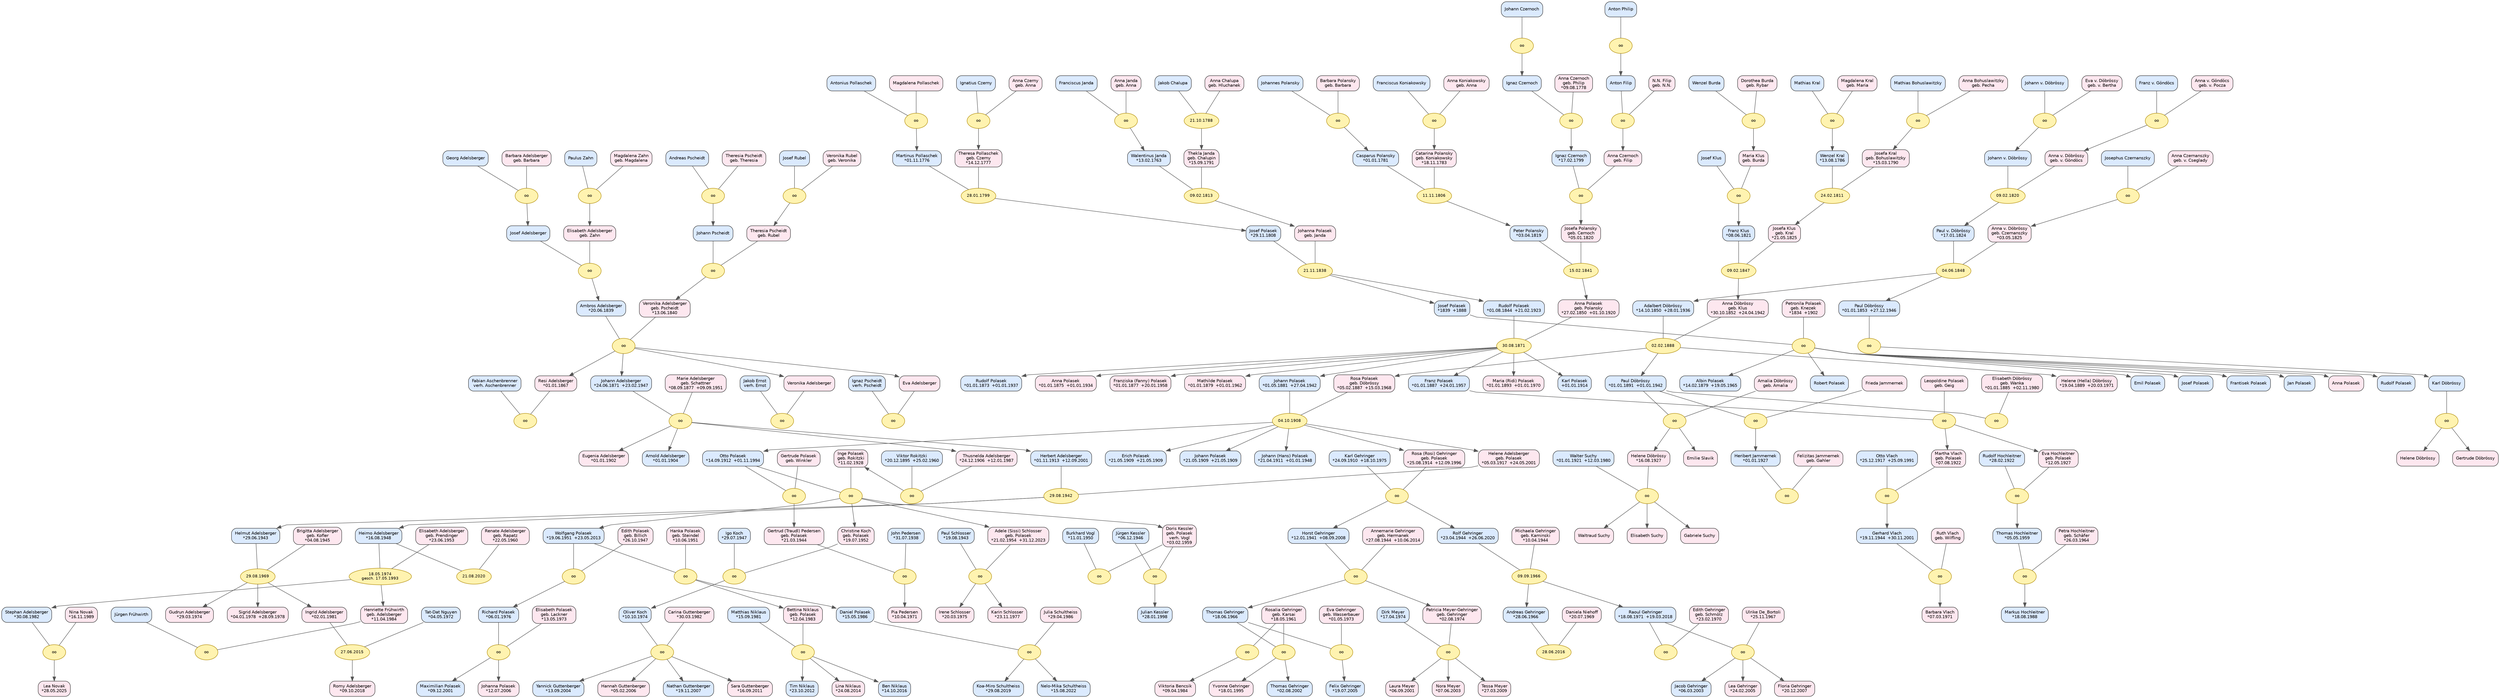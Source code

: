 // Stammbaum
digraph {
	concentrate=false nodesep=0.45 overlap=false rankdir=TB ranksep=0.70 splines=polyline
	graph [fontname="DejaVu Sans" fontsize=12 label="" labelloc=t ordering=out]
	node [color="#333333" fontname="DejaVu Sans" fontsize=10 shape=box style="rounded,filled"]
	edge [color="#555555" fontname="DejaVu Sans"]
	att03 [label="Johann Polasek
*01.05.1881  +27.04.1942" fillcolor="#dbeafe" id=P_att03]
	att04 [label="Rosa Polasek
geb. Döbrössy
*05.02.1887  +15.03.1968" fillcolor="#fde7ef" id=P_att04]
	att05 [label="Herbert Adelsberger
*01.11.1913  +12.09.2001" fillcolor="#dbeafe" id=P_att05]
	att06 [label="Helene Adelsberger
geb. Polasek
*05.03.1917  +24.05.2001" fillcolor="#fde7ef" id=P_att06]
	att07 [label="Heimo Adelsberger
*16.08.1948" fillcolor="#dbeafe" id=P_att07]
	att08 [label="Renate Adelsberger
geb. Rapatz
*22.05.1960" fillcolor="#fde7ef" id=P_att08]
	att09 [label="Adalbert Döbrössy
*14.10.1850  +28.01.1936" fillcolor="#dbeafe" id=P_att09]
	att10 [label="Anna Döbrössy
geb. Klus
*30.10.1852  +24.04.1942" fillcolor="#fde7ef" id=P_att10]
	att14 [label="Elisabeth Adelsberger
geb. Prendinger
*23.06.1953" fillcolor="#fde7ef" id=P_att14]
	att21 [label="Stephan Adelsberger
*30.08.1982" fillcolor="#dbeafe" id=P_att21]
	att22 [label="Paul Döbrössy
*01.01.1853  +27.12.1946" fillcolor="#dbeafe" id=P_att22]
	att23 [label="Helene (Hella) Döbrössy
*19.04.1889  +20.03.1971" fillcolor="#fde7ef" id=P_att23]
	att24 [label="Walter Suchy
*01.01.1921  +12.03.1980" fillcolor="#dbeafe" id=P_att24]
	att25 [label="Waltraud Suchy" fillcolor="#fde7ef" id=P_att25]
	att26 [label="Elisabeth Suchy" fillcolor="#fde7ef" id=P_att26]
	att27 [label="Gabriele Suchy" fillcolor="#fde7ef" id=P_att27]
	att28 [label="Paul Döbrössy
*01.01.1891  +01.01.1942" fillcolor="#dbeafe" id=P_att28]
	att29 [label="Elisabeth Döbrössy
geb. Wanka
*01.01.1885  +02.11.1980" fillcolor="#fde7ef" id=P_att29]
	att30 [label="Emilie Slavik" fillcolor="#fde7ef" id=P_att30]
	att31 [label="Helene Döbrössy
*16.08.1927" fillcolor="#fde7ef" id=P_att31]
	att32 [label="Gudrun Adelsberger
*29.03.1974" fillcolor="#fde7ef" id=P_att32]
	att33 [label="Sigrid Adelsberger
*04.01.1978  +28.09.1978" fillcolor="#fde7ef" id=P_att33]
	att34 [label="Ingrid Adelsberger
*02.01.1981" fillcolor="#fde7ef" id=P_att34]
	att35 [label="Henriette Frühwirth
geb. Adelsberger
*11.04.1984" fillcolor="#fde7ef" id=P_att35]
	att36 [label="Helmut Adelsberger
*29.06.1943" fillcolor="#dbeafe" id=P_att36]
	att38 [label="Rosa (Rosi) Gehringer
geb. Polasek
*25.08.1914  +12.09.1996" fillcolor="#fde7ef" id=P_att38]
	att41 [label="Lea Novak
*28.05.2025" fillcolor="#fde7ef" id=P_att41]
	attS02 [label="Nina Novak
*16.11.1989" fillcolor="#fde7ef" id=P_attS02]
	cza03 [label="Rudolf Polasek
*01.08.1844  +21.02.1923" fillcolor="#dbeafe" id=P_cza03]
	cza04 [label="Anna Polasek
geb. Polansky
*27.02.1850  +01.10.1920" fillcolor="#fde7ef" id=P_cza04]
	cza05 [label="Josef Polasek
*29.11.1808" fillcolor="#dbeafe" id=P_cza05]
	cza06 [label="Johanna Polasek
geb. Janda" fillcolor="#fde7ef" id=P_cza06]
	cza07 [label="Peter Polansky
*03.04.1819" fillcolor="#dbeafe" id=P_cza07]
	cza08 [label="Josefa Polansky
geb. Cernoch
*05.01.1820" fillcolor="#fde7ef" id=P_cza08]
	cza09 [label="Martinus Pollaschek
*01.11.1776" fillcolor="#dbeafe" id=P_cza09]
	cza10 [label="Theresa Pollaschek
geb. Czerny
*14.12.1777" fillcolor="#fde7ef" id=P_cza10]
	cza11 [label="Walentinus Janda
*13.02.1763" fillcolor="#dbeafe" id=P_cza11]
	cza12 [label="Thekla Janda
geb. Chalupin
*15.09.1791" fillcolor="#fde7ef" id=P_cza12]
	cza13 [label="Casparus Polansky
*01.01.1781" fillcolor="#dbeafe" id=P_cza13]
	cza14 [label="Catarina Polansky
geb. Koniakowsky
*18.11.1783" fillcolor="#fde7ef" id=P_cza14]
	cza15 [label="Ignaz Czernoch
*17.02.1799" fillcolor="#dbeafe" id=P_cza15]
	cza16 [label="Anna Czernoch
geb. Filip" fillcolor="#fde7ef" id=P_cza16]
	cza17 [label="Antonius Pollaschek" fillcolor="#dbeafe" id=P_cza17]
	cza18 [label="Magdalena Pollaschek" fillcolor="#fde7ef" id=P_cza18]
	cza19 [label="Ignatius Czerny" fillcolor="#dbeafe" id=P_cza19]
	cza20 [label="Anna Czerny
geb. Anna" fillcolor="#fde7ef" id=P_cza20]
	cza21 [label="Franciscus Janda" fillcolor="#dbeafe" id=P_cza21]
	cza22 [label="Anna Janda
geb. Anna" fillcolor="#fde7ef" id=P_cza22]
	cza23 [label="Jakob Chalupa" fillcolor="#dbeafe" id=P_cza23]
	cza24 [label="Anna Chalupa
geb. Hluchanek" fillcolor="#fde7ef" id=P_cza24]
	cza25 [label="Johannes Polansky" fillcolor="#dbeafe" id=P_cza25]
	cza26 [label="Barbara Polansky
geb. Barbara" fillcolor="#fde7ef" id=P_cza26]
	cza27 [label="Franciscus Koniakowsky" fillcolor="#dbeafe" id=P_cza27]
	cza28 [label="Anna Koniakowsky
geb. Anna" fillcolor="#fde7ef" id=P_cza28]
	cza29 [label="Ignaz Czernoch" fillcolor="#dbeafe" id=P_cza29]
	cza30 [label="Anna Czernoch
geb. Philip
*09.08.1778" fillcolor="#fde7ef" id=P_cza30]
	cza31 [label="Anton Filip" fillcolor="#dbeafe" id=P_cza31]
	cza32 [label="N.N. Filip
geb. N.N." fillcolor="#fde7ef" id=P_cza32]
	cza33 [label="Johann Czernoch" fillcolor="#dbeafe" id=P_cza33]
	cza34 [label="Anton Philip" fillcolor="#dbeafe" id=P_cza34]
	cza36 [label="Petronila Polasek
geb. Knezek
*1834  +1902" fillcolor="#fde7ef" id=P_cza36]
	cza35 [label="Josef Polasek
*1839  +1888" fillcolor="#dbeafe" id=P_cza35]
	cza37 [label="Robert Polasek" fillcolor="#dbeafe" id=P_cza37]
	cza38 [label="Emil Polasek" fillcolor="#dbeafe" id=P_cza38]
	cza39 [label="Albin Polasek
*14.02.1879  +19.05.1965" fillcolor="#dbeafe" id=P_cza39]
	cza40 [label="Josef Polasek" fillcolor="#dbeafe" id=P_cza40]
	cza41 [label="Frantisek Polasek" fillcolor="#dbeafe" id=P_cza41]
	cza42 [label="Jan Polasek" fillcolor="#dbeafe" id=P_cza42]
	cza43 [label="Anna Polasek" fillcolor="#fde7ef" id=P_cza43]
	cza44 [label="Rudolf Polasek" fillcolor="#dbeafe" id=P_cza44]
	g2p07 [label="Elisabeth Polasek
geb. Lackner
*13.05.1973" fillcolor="#fde7ef" id=P_g2p07]
	g2p08 [label="Maximilian Polasek
*09.12.2001" fillcolor="#dbeafe" id=P_g2p08]
	g2p09 [label="Johanna Polasek
*12.07.2006" fillcolor="#fde7ef" id=P_g2p09]
	g2p10 [label="Matthias Niklaus
*15.09.1981" fillcolor="#dbeafe" id=P_g2p10]
	g2p11 [label="Tim Niklaus
*23.10.2012" fillcolor="#dbeafe" id=P_g2p11]
	g2p12 [label="Lina Niklaus
*24.08.2014" fillcolor="#fde7ef" id=P_g2p12]
	g2p13 [label="Ben Niklaus
*14.10.2016" fillcolor="#dbeafe" id=P_g2p13]
	g2p14 [label="Julia Schultheiss
*29.04.1986" fillcolor="#fde7ef" id=P_g2p14]
	g2p15 [label="Koa-Miro Schultheiss
*29.08.2019" fillcolor="#dbeafe" id=P_g2p15]
	g2p16 [label="Nelo-Mika Schultheiss
*15.08.2022" fillcolor="#dbeafe" id=P_g2p16]
	g3p04 [label="Carina Guttenberger
*30.03.1982" fillcolor="#fde7ef" id=P_g3p04]
	g3p05 [label="Yannick Guttenberger
*13.09.2004" fillcolor="#dbeafe" id=P_g3p05]
	g3p06 [label="Hannah Guttenberger
*05.02.2006" fillcolor="#fde7ef" id=P_g3p06]
	g3p07 [label="Nathan Guttenberger
*19.11.2007" fillcolor="#dbeafe" id=P_g3p07]
	g3p08 [label="Sara Guttenberger
*16.09.2011" fillcolor="#fde7ef" id=P_g3p08]
	g4p01 [label="Rosalia Gehringer
geb. Karsai
*18.05.1961" fillcolor="#fde7ef" id=P_g4p01]
	g4p02 [label="Yvonne Gehringer
*18.01.1995" fillcolor="#fde7ef" id=P_g4p02]
	g4p03 [label="Thomas Gehringer
*02.08.2002" fillcolor="#dbeafe" id=P_g4p03]
	g4p04 [label="Eva Gehringer
geb. Wasserbauer
*01.05.1973" fillcolor="#fde7ef" id=P_g4p04]
	g4p05 [label="Felix Gehringer
*19.07.2005" fillcolor="#dbeafe" id=P_g4p05]
	g4p06 [label="Dirk Meyer
*17.04.1974" fillcolor="#dbeafe" id=P_g4p06]
	g4p07 [label="Laura Meyer
*06.09.2001" fillcolor="#fde7ef" id=P_g4p07]
	g4p08 [label="Nora Meyer
*07.06.2003" fillcolor="#fde7ef" id=P_g4p08]
	g4p09 [label="Tessa Meyer
*27.03.2009" fillcolor="#fde7ef" id=P_g4p09]
	g4p10 [label="Viktoria Bencsik
*09.04.1984" fillcolor="#fde7ef" id=P_g4p10]
	g5p04 [label="Daniela Niehoff
*20.07.1969" fillcolor="#fde7ef" id=P_g5p04]
	g5p07 [label="Ulrike De_Bortoli
*25.11.1967" fillcolor="#fde7ef" id=P_g5p07]
	g5p08 [label="Jacob Gehringer
*06.03.2003" fillcolor="#dbeafe" id=P_g5p08]
	g5p09 [label="Lea Gehringer
*24.02.2005" fillcolor="#fde7ef" id=P_g5p09]
	g5p10 [label="Floria Gehringer
*20.12.2007" fillcolor="#fde7ef" id=P_g5p10]
	g6p02 [label="Brigitta Adelsberger
geb. Kofler
*04.08.1945" fillcolor="#fde7ef" id=P_g6p02]
	g6p09 [label="Tat-Dat Nguyen
*04.05.1972" fillcolor="#dbeafe" id=P_g6p09]
	g6p10 [label="Romy Adelsberger
*09.10.2018" fillcolor="#fde7ef" id=P_g6p10]
	g6p13 [label="Jürgen Frühwirth" fillcolor="#dbeafe" id=P_g6p13]
	g6p21 [label="Josef Klus" fillcolor="#dbeafe" id=P_g6p21]
	g6p22 [label="Maria Klus
geb. Burda" fillcolor="#fde7ef" id=P_g6p22]
	geh01 [label="Horst Gehringer
*12.01.1941  +08.09.2008" fillcolor="#dbeafe" id=P_geh01]
	geh02 [label="Annemarie Gehringer
geb. Hermanek
*27.08.1944  +10.06.2014" fillcolor="#fde7ef" id=P_geh02]
	geh03 [label="Rolf Gehringer
*23.04.1944  +26.06.2020" fillcolor="#dbeafe" id=P_geh03]
	geh04 [label="Michaela Gehringer
geb. Kaminski
*10.04.1944" fillcolor="#fde7ef" id=P_geh04]
	geh05 [label="Thomas Gehringer
*18.06.1966" fillcolor="#dbeafe" id=P_geh05]
	geh06 [label="Patricia Meyer-Gehringer
geb. Gehringer
*02.08.1974" fillcolor="#fde7ef" id=P_geh06]
	geh07 [label="Andreas Gehringer
*28.06.1966" fillcolor="#dbeafe" id=P_geh07]
	geh08 [label="Raoul Gehringer
*18.08.1971  +19.03.2018" fillcolor="#dbeafe" id=P_geh08]
	geh09 [label="Karl Gehringer
*24.09.1910  +18.10.1975" fillcolor="#dbeafe" id=P_geh09]
	gehS01 [label="Edith Gehringer
geb. Schmölz
*23.02.1970" fillcolor="#fde7ef" id=P_gehS01]
	hoc01 [label="Rudolf Hochleitner
*28.02.1922" fillcolor="#dbeafe" id=P_hoc01]
	hoc02 [label="Thomas Hochleitner
*05.05.1959" fillcolor="#dbeafe" id=P_hoc02]
	hoc03 [label="Markus Hochleitner
*18.08.1988" fillcolor="#dbeafe" id=P_hoc03]
	hocS01 [label="Petra Hochleitner
geb. Schäfer
*26.03.1964" fillcolor="#fde7ef" id=P_hocS01]
	hun05 [label="Paul v. Döbrössy
*17.01.1824" fillcolor="#dbeafe" id=P_hun05]
	hun06 [label="Anna v. Döbrössy
geb. Czernanszky
*03.05.1825" fillcolor="#fde7ef" id=P_hun06]
	hun07 [label="Franz Klus
*08.06.1821" fillcolor="#dbeafe" id=P_hun07]
	hun08 [label="Josefa Klus
geb. Kral
*21.05.1825" fillcolor="#fde7ef" id=P_hun08]
	hun09 [label="Johann v. Döbrössy" fillcolor="#dbeafe" id=P_hun09]
	hun10 [label="Anna v. Döbrössy
geb. v. Göndöcs" fillcolor="#fde7ef" id=P_hun10]
	hun11 [label="Josephus Czernanszky" fillcolor="#dbeafe" id=P_hun11]
	hun12 [label="Anna Czernanszky
geb. v. Cseglady" fillcolor="#fde7ef" id=P_hun12]
	hun15 [label="Wenzel Kral
*13.08.1786" fillcolor="#dbeafe" id=P_hun15]
	hun16 [label="Josefa Kral
geb. Bohuslawitzky
*15.03.1790" fillcolor="#fde7ef" id=P_hun16]
	hun17 [label="Johann v. Döbrössy" fillcolor="#dbeafe" id=P_hun17]
	hun18 [label="Eva v. Döbrössy
geb. v. Bertha" fillcolor="#fde7ef" id=P_hun18]
	hun19 [label="Franz v. Göndöcs" fillcolor="#dbeafe" id=P_hun19]
	hun20 [label="Anna v. Göndöcs
geb. v. Pocza" fillcolor="#fde7ef" id=P_hun20]
	hun27 [label="Wenzel Burda" fillcolor="#dbeafe" id=P_hun27]
	hun28 [label="Dorothea Burda
geb. Rybar" fillcolor="#fde7ef" id=P_hun28]
	hun29 [label="Mathias Kral" fillcolor="#dbeafe" id=P_hun29]
	hun30 [label="Magdalena Kral
geb. Maria" fillcolor="#fde7ef" id=P_hun30]
	hun31 [label="Mathias Bohuslawitzky" fillcolor="#dbeafe" id=P_hun31]
	hun32 [label="Anna Bohuslawitzky
geb. Pecha" fillcolor="#fde7ef" id=P_hun32]
	ped01 [label="John Pedersen
*31.07.1938" fillcolor="#dbeafe" id=P_ped01]
	ped02 [label="Pia Pedersen
*10.04.1971" fillcolor="#fde7ef" id=P_ped02]
	pol01 [label="Franz Polasek
*01.01.1887  +24.01.1957" fillcolor="#dbeafe" id=P_pol01]
	pol02 [label="Karl Polasek
+01.01.1914" fillcolor="#dbeafe" id=P_pol02]
	pol03 [label="Rudolf Polasek
*01.01.1873  +01.01.1937" fillcolor="#dbeafe" id=P_pol03]
	pol04 [label="Anna Polasek
*01.01.1875  +01.01.1934" fillcolor="#fde7ef" id=P_pol04]
	pol05 [label="Franziska (Fanny) Polasek
*01.01.1877  +20.01.1958" fillcolor="#fde7ef" id=P_pol05]
	pol06 [label="Mathilde Polasek
*01.01.1879  +01.01.1962" fillcolor="#fde7ef" id=P_pol06]
	pol07 [label="Maria (Ridi) Polasek
*01.01.1893  +01.01.1970" fillcolor="#fde7ef" id=P_pol07]
	pol08 [label="Erich Polasek
*21.05.1909  +21.05.1909" fillcolor="#dbeafe" id=P_pol08]
	pol09 [label="Johann Polasek
*21.05.1909  +21.05.1909" fillcolor="#dbeafe" id=P_pol09]
	pol10 [label="Johann (Hans) Polasek
*21.04.1911  +01.01.1948" fillcolor="#dbeafe" id=P_pol10]
	pol11 [label="Otto Polasek
*14.09.1912  +01.11.1994" fillcolor="#dbeafe" id=P_pol11]
	pol12 [label="Martha Vlach
geb. Polasek
*07.08.1922" fillcolor="#fde7ef" id=P_pol12]
	pol13 [label="Eva Hochleitner
geb. Polasek
*12.05.1927" fillcolor="#fde7ef" id=P_pol13]
	pol14 [label="Gertrud (Traudl) Pedersen
geb. Polasek
*21.03.1944" fillcolor="#fde7ef" id=P_pol14]
	pol15 [label="Wolfgang Polasek
*19.06.1951  +23.05.2013" fillcolor="#dbeafe" id=P_pol15]
	pol16 [label="Christine Koch
geb. Polasek
*19.07.1952" fillcolor="#fde7ef" id=P_pol16]
	pol17 [label="Adele (Sissi) Schlosser
geb. Polasek
*21.02.1954  +31.12.2023" fillcolor="#fde7ef" id=P_pol17]
	pol18 [label="Doris Kessler
geb. Polasek
verh. Vogl
*03.02.1959" fillcolor="#fde7ef" id=P_pol18]
	pol19 [label="Richard Polasek
*06.01.1976" fillcolor="#dbeafe" id=P_pol19]
	pol20 [label="Bettina Niklaus
geb. Polasek
*12.04.1983" fillcolor="#fde7ef" id=P_pol20]
	pol21 [label="Daniel Polasek
*15.05.1986" fillcolor="#dbeafe" id=P_pol21]
	pol22 [label="Oliver Koch
*10.10.1974" fillcolor="#dbeafe" id=P_pol22]
	pol23 [label="Irene Schlosser
*20.03.1975" fillcolor="#fde7ef" id=P_pol23]
	pol24 [label="Karin Schlosser
*23.11.1977" fillcolor="#fde7ef" id=P_pol24]
	pol25 [label="Julian Kessler
*28.01.1998" fillcolor="#dbeafe" id=P_pol25]
	polS01 [label="Leopoldine Polasek
geb. Geig" fillcolor="#fde7ef" id=P_polS01]
	polS02 [label="Gertrude Polasek
geb. Winkler" fillcolor="#fde7ef" id=P_polS02]
	polS03 [label="Inge Polasek
geb. Rokitzki
*11.02.1928" fillcolor="#fde7ef" id=P_polS03]
	polS04 [label="Edith Polasek
geb. Billich
*26.10.1947" fillcolor="#fde7ef" id=P_polS04]
	polS05 [label="Hanka Polasek
geb. Steindel
*10.06.1951" fillcolor="#fde7ef" id=P_polS05]
	polS06 [label="Igo Koch
*29.07.1947" fillcolor="#dbeafe" id=P_polS06]
	polS07 [label="Paul Schlosser
*19.08.1943" fillcolor="#dbeafe" id=P_polS07]
	polS08 [label="Burkhard Vogl
*11.01.1950" fillcolor="#dbeafe" id=P_polS08]
	polS09 [label="Jürgen Kessler
*06.12.1946" fillcolor="#dbeafe" id=P_polS09]
	vlc01 [label="Otto Vlach
*25.12.1917  +25.09.1991" fillcolor="#dbeafe" id=P_vlc01]
	vlc02 [label="Gerhard Vlach
*19.11.1944  +30.11.2001" fillcolor="#dbeafe" id=P_vlc02]
	vlc03 [label="Ruth Vlach
geb. Wilfling" fillcolor="#fde7ef" id=P_vlc03]
	vlc04 [label="Barbara Vlach
*07.03.1971" fillcolor="#fde7ef" id=P_vlc04]
	attS03 [label="Amalia Döbrössy
geb. Amalia" fillcolor="#fde7ef" id=P_attS03]
	jam01 [label="Frieda Jammernek" fillcolor="#fde7ef" id=P_jam01]
	jam02 [label="Heribert Jammernek
*01.01.1927" fillcolor="#dbeafe" id=P_jam02]
	gah01 [label="Felizitas Jammernek
geb. Gahler" fillcolor="#fde7ef" id=P_gah01]
	att42 [label="Karl Döbrössy" fillcolor="#dbeafe" id=P_att42]
	att43 [label="Helene Döbrössy" fillcolor="#fde7ef" id=P_att43]
	att44 [label="Gertrude Döbrössy" fillcolor="#fde7ef" id=P_att44]
	ade01 [label="Josef Adelsberger" fillcolor="#dbeafe" id=P_ade01]
	ade02 [label="Elisabeth Adelsberger
geb. Zahn" fillcolor="#fde7ef" id=P_ade02]
	ade03 [label="Ambros Adelsberger
*20.06.1839" fillcolor="#dbeafe" id=P_ade03]
	ade04 [label="Veronika Adelsberger
geb. Pscheidt
*13.06.1840" fillcolor="#fde7ef" id=P_ade04]
	ade07 [label="Johann Adelsberger
*24.06.1871  +23.02.1947" fillcolor="#dbeafe" id=P_ade07]
	ade08 [label="Marie Adelsberger
geb. Schattner
*08.09.1877  +09.09.1951" fillcolor="#fde7ef" id=P_ade08]
	ade09 [label="Resi Adelsberger
*01.01.1867" fillcolor="#fde7ef" id=P_ade09]
	ade10 [label="Eugenia Adelsberger
*01.01.1902" fillcolor="#fde7ef" id=P_ade10]
	ade11 [label="Arnold Adelsberger
*01.01.1904" fillcolor="#dbeafe" id=P_ade11]
	ade12 [label="Veronika Adelsberger" fillcolor="#fde7ef" id=P_ade12]
	ade13 [label="Jakob Ernst
verh. Ernst" fillcolor="#dbeafe" id=P_ade13]
	ade14 [label="Eva Adelsberger" fillcolor="#fde7ef" id=P_ade14]
	ade15 [label="Ignaz Pscheidt
verh. Pscheidt" fillcolor="#dbeafe" id=P_ade15]
	ade16 [label="Fabian Aschenbrenner
verh. Aschenbrenner" fillcolor="#dbeafe" id=P_ade16]
	ade23 [label="Georg Adelsberger" fillcolor="#dbeafe" id=P_ade23]
	ade24 [label="Barbara Adelsberger
geb. Barbara" fillcolor="#fde7ef" id=P_ade24]
	ade25 [label="Paulus Zahn" fillcolor="#dbeafe" id=P_ade25]
	ade26 [label="Magdalena Zahn
geb. Magdalena" fillcolor="#fde7ef" id=P_ade26]
	ade27 [label="Johann Pscheidt" fillcolor="#dbeafe" id=P_ade27]
	ade28 [label="Theresia Pscheidt
geb. Rubel" fillcolor="#fde7ef" id=P_ade28]
	ade31 [label="Andreas Pscheidt" fillcolor="#dbeafe" id=P_ade31]
	ade32 [label="Theresia Pscheidt
geb. Theresia" fillcolor="#fde7ef" id=P_ade32]
	ade29 [label="Josef Rubel" fillcolor="#dbeafe" id=P_ade29]
	ade30 [label="Veronika Rubel
geb. Veronika" fillcolor="#fde7ef" id=P_ade30]
	att45 [label="Thusnelda Adelsberger
*24.12.1906  +12.01.1987" fillcolor="#fde7ef" id=P_att45]
	rok01 [label="Viktor Rokitzki
*20.12.1895  +25.02.1960" fillcolor="#dbeafe" id=P_rok01]
	M_hunF12 [label=oo color="#b08900" fillcolor="#fff3b0" fontsize=9 id=M_hunF12 shape=ellipse style=filled]
	subgraph rank_hunF12 {
		rank=same
		hun27
		hun28
	}
	hun27 -> hun28 [constraint=true minlen=0 style=invis weight=3600]
	hun27 -> M_hunF12 [dir=none minlen=1 weight=60]
	hun28 -> M_hunF12 [dir=none minlen=1 weight=60]
	subgraph kids_hunF12 {
		rank=same
		g6p22
	}
	M_hunF12 -> g6p22
	subgraph pair_g6p22 {
		rank=same
		g6p22
		g6p21
	}
	g6p21 -> g6p22 [constraint=true minlen=0 style=invis weight=2600]
	M_hunF13 [label=oo color="#b08900" fillcolor="#fff3b0" fontsize=9 id=M_hunF13 shape=ellipse style=filled]
	subgraph rank_hunF13 {
		rank=same
		hun29
		hun30
	}
	hun29 -> hun30 [constraint=true minlen=0 style=invis weight=3600]
	hun29 -> M_hunF13 [dir=none minlen=1 weight=60]
	hun30 -> M_hunF13 [dir=none minlen=1 weight=60]
	subgraph kids_hunF13 {
		rank=same
		hun15
	}
	M_hunF13 -> hun15
	subgraph pair_hun15 {
		rank=same
		hun15
		hun16
	}
	hun15 -> hun16 [constraint=true minlen=0 style=invis weight=2600]
	M_hunF14 [label=oo color="#b08900" fillcolor="#fff3b0" fontsize=9 id=M_hunF14 shape=ellipse style=filled]
	subgraph rank_hunF14 {
		rank=same
		hun31
		hun32
	}
	hun31 -> hun32 [constraint=true minlen=0 style=invis weight=3600]
	hun31 -> M_hunF14 [dir=none minlen=1 weight=60]
	hun32 -> M_hunF14 [dir=none minlen=1 weight=60]
	subgraph kids_hunF14 {
		rank=same
		hun16
	}
	M_hunF14 -> hun16
	subgraph pair_hun16 {
		rank=same
		hun16
		hun15
	}
	hun15 -> hun16 [constraint=true minlen=0 style=invis weight=2600]
	M_hunF4 [label=oo color="#b08900" fillcolor="#fff3b0" fontsize=9 id=M_hunF4 shape=ellipse style=filled]
	subgraph rank_hunF4 {
		rank=same
		hun17
		hun18
	}
	hun17 -> hun18 [constraint=true minlen=0 style=invis weight=3600]
	hun17 -> M_hunF4 [dir=none minlen=1 weight=60]
	hun18 -> M_hunF4 [dir=none minlen=1 weight=60]
	subgraph kids_hunF4 {
		rank=same
		hun09
	}
	M_hunF4 -> hun09
	subgraph pair_hun09 {
		rank=same
		hun09
		hun10
	}
	hun09 -> hun10 [constraint=true minlen=0 style=invis weight=2600]
	M_hunF5 [label=oo color="#b08900" fillcolor="#fff3b0" fontsize=9 id=M_hunF5 shape=ellipse style=filled]
	subgraph rank_hunF5 {
		rank=same
		hun19
		hun20
	}
	hun19 -> hun20 [constraint=true minlen=0 style=invis weight=3600]
	hun19 -> M_hunF5 [dir=none minlen=1 weight=60]
	hun20 -> M_hunF5 [dir=none minlen=1 weight=60]
	subgraph kids_hunF5 {
		rank=same
		hun10
	}
	M_hunF5 -> hun10
	subgraph pair_hun10 {
		rank=same
		hun10
		hun09
	}
	hun09 -> hun10 [constraint=true minlen=0 style=invis weight=2600]
	M_hunF6 [label=oo color="#b08900" fillcolor="#fff3b0" fontsize=9 id=M_hunF6 shape=ellipse style=filled]
	subgraph rank_hunF6 {
		rank=same
		hun11
		hun12
	}
	hun11 -> hun12 [constraint=true minlen=0 style=invis weight=3600]
	hun11 -> M_hunF6 [dir=none minlen=1 weight=60]
	hun12 -> M_hunF6 [dir=none minlen=1 weight=60]
	subgraph kids_hunF6 {
		rank=same
		hun06
	}
	M_hunF6 -> hun06
	subgraph pair_hun06 {
		rank=same
		hun06
		hun05
	}
	hun05 -> hun06 [constraint=true minlen=0 style=invis weight=2600]
	M_hunF10 [label="24.02.1811" color="#b08900" fillcolor="#fff3b0" fontsize=9 id=M_hunF10 shape=ellipse style=filled]
	subgraph rank_hunF10 {
		rank=same
		hun15
		hun16
	}
	hun15 -> hun16 [constraint=true minlen=0 style=invis weight=3600]
	hun15 -> M_hunF10 [dir=none minlen=1 weight=60]
	hun16 -> M_hunF10 [dir=none minlen=1 weight=60]
	subgraph kids_hunF10 {
		rank=same
		hun08
	}
	M_hunF10 -> hun08
	subgraph pair_hun08 {
		rank=same
		hun08
		hun07
	}
	hun07 -> hun08 [constraint=true minlen=0 style=invis weight=2600]
	M_hunF2 [label="09.02.1820" color="#b08900" fillcolor="#fff3b0" fontsize=9 id=M_hunF2 shape=ellipse style=filled]
	subgraph rank_hunF2 {
		rank=same
		hun09
		hun10
	}
	hun09 -> hun10 [constraint=true minlen=0 style=invis weight=3600]
	hun09 -> M_hunF2 [dir=none minlen=1 weight=60]
	hun10 -> M_hunF2 [dir=none minlen=1 weight=60]
	subgraph kids_hunF2 {
		rank=same
		hun05
	}
	M_hunF2 -> hun05
	subgraph pair_hun05 {
		rank=same
		hun05
		hun06
	}
	hun05 -> hun06 [constraint=true minlen=0 style=invis weight=2600]
	M_hunF1 [label="04.06.1848" color="#b08900" fillcolor="#fff3b0" fontsize=9 id=M_hunF1 shape=ellipse style=filled]
	subgraph rank_hunF1 {
		rank=same
		hun05
		hun06
	}
	hun05 -> hun06 [constraint=true minlen=0 style=invis weight=3600]
	hun05 -> M_hunF1 [dir=none minlen=1 weight=60]
	hun06 -> M_hunF1 [dir=none minlen=1 weight=60]
	subgraph kids_hunF1 {
		rank=same
		att09
		att22
	}
	M_hunF1 -> att09
	M_hunF1 -> att22
	att09 -> att22 [constraint=true minlen=0 style=invis weight=1400]
	subgraph pair_att09 {
		rank=same
		att09
		att10
	}
	att09 -> att10 [constraint=true minlen=0 style=invis weight=2600]
	att10 -> att22 [constraint=true minlen=0 style=invis weight=2000]
	M_hunF8 [label="09.02.1847" color="#b08900" fillcolor="#fff3b0" fontsize=9 id=M_hunF8 shape=ellipse style=filled]
	subgraph rank_hunF8 {
		rank=same
		hun07
		hun08
	}
	hun07 -> hun08 [constraint=true minlen=0 style=invis weight=3600]
	hun07 -> M_hunF8 [dir=none minlen=1 weight=60]
	hun08 -> M_hunF8 [dir=none minlen=1 weight=60]
	subgraph kids_hunF8 {
		rank=same
		att10
	}
	M_hunF8 -> att10
	subgraph pair_att10 {
		rank=same
		att10
		att09
	}
	att09 -> att10 [constraint=true minlen=0 style=invis weight=2600]
	M_attF4 [label="02.02.1888" color="#b08900" fillcolor="#fff3b0" fontsize=9 id=M_attF4 shape=ellipse style=filled]
	subgraph rank_attF4 {
		rank=same
		att09
		att10
	}
	att09 -> att10 [constraint=true minlen=0 style=invis weight=3600]
	att09 -> M_attF4 [dir=none minlen=1 weight=60]
	att10 -> M_attF4 [dir=none minlen=1 weight=60]
	subgraph kids_attF4 {
		rank=same
		att04
		att23
		att28
	}
	M_attF4 -> att04
	M_attF4 -> att23
	M_attF4 -> att28
	att04 -> att23 [constraint=true minlen=0 style=invis weight=1400]
	att23 -> att28 [constraint=true minlen=0 style=invis weight=1400]
	subgraph pair_att04 {
		rank=same
		att04
		att03
	}
	att03 -> att04 [constraint=true minlen=0 style=invis weight=2600]
	att04 -> att23 [constraint=true minlen=0 style=invis weight=2000]
	subgraph pair_att28 {
		rank=same
		att28
		att29
	}
	att28 -> att29 [constraint=true minlen=0 style=invis weight=2600]
	M_attF1 [label="04.10.1908" color="#b08900" fillcolor="#fff3b0" fontsize=9 id=M_attF1 shape=ellipse style=filled]
	subgraph rank_attF1 {
		rank=same
		att03
		att04
	}
	att03 -> att04 [constraint=true minlen=0 style=invis weight=3600]
	att03 -> M_attF1 [dir=none minlen=1 weight=60]
	att04 -> M_attF1 [dir=none minlen=1 weight=60]
	subgraph kids_attF1 {
		rank=same
		pol08
		pol09
		pol10
		pol11
		att38
		att06
	}
	M_attF1 -> pol08
	M_attF1 -> pol09
	M_attF1 -> pol10
	M_attF1 -> pol11
	M_attF1 -> att38
	M_attF1 -> att06
	pol08 -> pol09 [constraint=true minlen=0 style=invis weight=1400]
	pol09 -> pol10 [constraint=true minlen=0 style=invis weight=1400]
	pol10 -> pol11 [constraint=true minlen=0 style=invis weight=1400]
	pol11 -> att38 [constraint=true minlen=0 style=invis weight=1400]
	att38 -> att06 [constraint=true minlen=0 style=invis weight=1400]
	subgraph pair_pol11 {
		rank=same
		pol11
		polS02
	}
	pol11 -> polS02 [constraint=true minlen=0 style=invis weight=2600]
	polS02 -> att38 [constraint=true minlen=0 style=invis weight=2000]
	subgraph pair_att38 {
		rank=same
		att38
		geh09
	}
	geh09 -> att38 [constraint=true minlen=0 style=invis weight=2600]
	att38 -> att06 [constraint=true minlen=0 style=invis weight=2000]
	subgraph pair_att06 {
		rank=same
		att06
		att05
	}
	att05 -> att06 [constraint=true minlen=0 style=invis weight=2600]
	M_attF2 [label="29.08.1942" color="#b08900" fillcolor="#fff3b0" fontsize=9 id=M_attF2 shape=ellipse style=filled]
	subgraph rank_attF2 {
		rank=same
		att05
		att06
	}
	att05 -> att06 [constraint=true minlen=0 style=invis weight=3600]
	att05 -> M_attF2 [dir=none minlen=1 weight=60]
	att06 -> M_attF2 [dir=none minlen=1 weight=60]
	subgraph kids_attF2 {
		rank=same
		att36
		att07
	}
	M_attF2 -> att36
	M_attF2 -> att07
	att36 -> att07 [constraint=true minlen=0 style=invis weight=1400]
	subgraph pair_att36 {
		rank=same
		att36
		g6p02
	}
	att36 -> g6p02 [constraint=true minlen=0 style=invis weight=2600]
	g6p02 -> att07 [constraint=true minlen=0 style=invis weight=2000]
	subgraph pair_att07 {
		rank=same
		att07
		att14
	}
	att07 -> att14 [constraint=true minlen=0 style=invis weight=2600]
	M_attF5 [label="18.05.1974
gesch. 17.05.1993" color="#b08900" fillcolor="#fff3b0" fontsize=9 id=M_attF5 shape=ellipse style=filled]
	subgraph rank_attF5 {
		rank=same
		att07
		att14
	}
	att07 -> att14 [constraint=true minlen=0 style=invis weight=3600]
	att07 -> M_attF5 [dir=none minlen=1 weight=60]
	att14 -> M_attF5 [dir=none minlen=1 weight=60]
	subgraph kids_attF5 {
		rank=same
		att21
		att35
	}
	M_attF5 -> att21
	M_attF5 -> att35
	att21 -> att35 [constraint=true minlen=0 style=invis weight=1400]
	subgraph pair_att21 {
		rank=same
		att21
		attS02
	}
	att21 -> attS02 [constraint=true minlen=0 style=invis weight=2600]
	attS02 -> att35 [constraint=true minlen=0 style=invis weight=2000]
	subgraph pair_att35 {
		rank=same
		att35
		g6p13
	}
	g6p13 -> att35 [constraint=true minlen=0 style=invis weight=2600]
	M_attF3 [label="21.08.2020" color="#b08900" fillcolor="#fff3b0" fontsize=9 id=M_attF3 shape=ellipse style=filled]
	subgraph rank_attF3 {
		rank=same
		att07
		att08
	}
	att07 -> att08 [constraint=true minlen=0 style=invis weight=3600]
	att07 -> M_attF3 [dir=none minlen=1 weight=60]
	att08 -> M_attF3 [dir=none minlen=1 weight=60]
	M_attF6 [label=oo color="#b08900" fillcolor="#fff3b0" fontsize=9 id=M_attF6 shape=ellipse style=filled]
	subgraph rank_attF6 {
		rank=same
		att24
		att31
	}
	att24 -> att31 [constraint=true minlen=0 style=invis weight=3600]
	att24 -> M_attF6 [dir=none minlen=1 weight=60]
	att31 -> M_attF6 [dir=none minlen=1 weight=60]
	subgraph kids_attF6 {
		rank=same
		att25
		att26
		att27
	}
	M_attF6 -> att25
	M_attF6 -> att26
	M_attF6 -> att27
	att25 -> att26 [constraint=true minlen=0 style=invis weight=1400]
	att26 -> att27 [constraint=true minlen=0 style=invis weight=1400]
	M_attF7 [label=oo color="#b08900" fillcolor="#fff3b0" fontsize=9 id=M_attF7 shape=ellipse style=filled]
	subgraph rank_attF7 {
		rank=same
		att28
		att29
	}
	att28 -> att29 [constraint=true minlen=0 style=invis weight=3600]
	att28 -> M_attF7 [dir=none minlen=1 weight=60]
	att29 -> M_attF7 [dir=none minlen=1 weight=60]
	M_gehF3 [label=oo color="#b08900" fillcolor="#fff3b0" fontsize=9 id=M_gehF3 shape=ellipse style=filled]
	subgraph rank_gehF3 {
		rank=same
		geh09
		att38
	}
	geh09 -> att38 [constraint=true minlen=0 style=invis weight=3600]
	geh09 -> M_gehF3 [dir=none minlen=1 weight=60]
	att38 -> M_gehF3 [dir=none minlen=1 weight=60]
	subgraph kids_gehF3 {
		rank=same
		geh01
		geh03
	}
	M_gehF3 -> geh01
	M_gehF3 -> geh03
	geh01 -> geh03 [constraint=true minlen=0 style=invis weight=1400]
	subgraph pair_geh01 {
		rank=same
		geh01
		geh02
	}
	geh01 -> geh02 [constraint=true minlen=0 style=invis weight=2600]
	geh02 -> geh03 [constraint=true minlen=0 style=invis weight=2000]
	subgraph pair_geh03 {
		rank=same
		geh03
		geh04
	}
	geh03 -> geh04 [constraint=true minlen=0 style=invis weight=2600]
	M_gehF1 [label=oo color="#b08900" fillcolor="#fff3b0" fontsize=9 id=M_gehF1 shape=ellipse style=filled]
	subgraph rank_gehF1 {
		rank=same
		geh01
		geh02
	}
	geh01 -> geh02 [constraint=true minlen=0 style=invis weight=3600]
	geh01 -> M_gehF1 [dir=none minlen=1 weight=60]
	geh02 -> M_gehF1 [dir=none minlen=1 weight=60]
	subgraph kids_gehF1 {
		rank=same
		geh05
		geh06
	}
	M_gehF1 -> geh05
	M_gehF1 -> geh06
	geh05 -> geh06 [constraint=true minlen=0 style=invis weight=1400]
	subgraph pair_geh05 {
		rank=same
		geh05
		g4p01
	}
	geh05 -> g4p01 [constraint=true minlen=0 style=invis weight=2600]
	g4p01 -> geh06 [constraint=true minlen=0 style=invis weight=2000]
	subgraph pair_geh06 {
		rank=same
		geh06
		g4p06
	}
	g4p06 -> geh06 [constraint=true minlen=0 style=invis weight=2600]
	M_gehF2 [label="09.09.1966" color="#b08900" fillcolor="#fff3b0" fontsize=9 id=M_gehF2 shape=ellipse style=filled]
	subgraph rank_gehF2 {
		rank=same
		geh03
		geh04
	}
	geh03 -> geh04 [constraint=true minlen=0 style=invis weight=3600]
	geh03 -> M_gehF2 [dir=none minlen=1 weight=60]
	geh04 -> M_gehF2 [dir=none minlen=1 weight=60]
	subgraph kids_gehF2 {
		rank=same
		geh07
		geh08
	}
	M_gehF2 -> geh07
	M_gehF2 -> geh08
	geh07 -> geh08 [constraint=true minlen=0 style=invis weight=1400]
	subgraph pair_geh07 {
		rank=same
		geh07
		g5p04
	}
	geh07 -> g5p04 [constraint=true minlen=0 style=invis weight=2600]
	g5p04 -> geh08 [constraint=true minlen=0 style=invis weight=2000]
	subgraph pair_geh08 {
		rank=same
		geh08
		gehS01
	}
	geh08 -> gehS01 [constraint=true minlen=0 style=invis weight=2600]
	M_gehF4 [label=oo color="#b08900" fillcolor="#fff3b0" fontsize=9 id=M_gehF4 shape=ellipse style=filled]
	subgraph rank_gehF4 {
		rank=same
		geh08
		gehS01
	}
	geh08 -> gehS01 [constraint=true minlen=0 style=invis weight=3600]
	geh08 -> M_gehF4 [dir=none minlen=1 weight=60]
	gehS01 -> M_gehF4 [dir=none minlen=1 weight=60]
	M_g4F0 [label=oo color="#b08900" fillcolor="#fff3b0" fontsize=9 id=M_g4F0 shape=ellipse style=filled]
	g4p01 -> M_g4F0 [dir=none minlen=1 weight=60]
	subgraph kids_g4F0 {
		rank=same
		g4p10
	}
	M_g4F0 -> g4p10
	M_g4F1 [label=oo color="#b08900" fillcolor="#fff3b0" fontsize=9 id=M_g4F1 shape=ellipse style=filled]
	subgraph rank_g4F1 {
		rank=same
		geh05
		g4p01
	}
	geh05 -> g4p01 [constraint=true minlen=0 style=invis weight=3600]
	geh05 -> M_g4F1 [dir=none minlen=1 weight=60]
	g4p01 -> M_g4F1 [dir=none minlen=1 weight=60]
	subgraph kids_g4F1 {
		rank=same
		g4p02
		g4p03
	}
	M_g4F1 -> g4p02
	M_g4F1 -> g4p03
	g4p02 -> g4p03 [constraint=true minlen=0 style=invis weight=1400]
	M_g4F2 [label=oo color="#b08900" fillcolor="#fff3b0" fontsize=9 id=M_g4F2 shape=ellipse style=filled]
	subgraph rank_g4F2 {
		rank=same
		geh05
		g4p04
	}
	geh05 -> g4p04 [constraint=true minlen=0 style=invis weight=3600]
	geh05 -> M_g4F2 [dir=none minlen=1 weight=60]
	g4p04 -> M_g4F2 [dir=none minlen=1 weight=60]
	subgraph kids_g4F2 {
		rank=same
		g4p05
	}
	M_g4F2 -> g4p05
	M_g4F3 [label=oo color="#b08900" fillcolor="#fff3b0" fontsize=9 id=M_g4F3 shape=ellipse style=filled]
	subgraph rank_g4F3 {
		rank=same
		g4p06
		geh06
	}
	g4p06 -> geh06 [constraint=true minlen=0 style=invis weight=3600]
	g4p06 -> M_g4F3 [dir=none minlen=1 weight=60]
	geh06 -> M_g4F3 [dir=none minlen=1 weight=60]
	subgraph kids_g4F3 {
		rank=same
		g4p07
		g4p08
		g4p09
	}
	M_g4F3 -> g4p07
	M_g4F3 -> g4p08
	M_g4F3 -> g4p09
	g4p07 -> g4p08 [constraint=true minlen=0 style=invis weight=1400]
	g4p08 -> g4p09 [constraint=true minlen=0 style=invis weight=1400]
	M_czaF1 [label="30.08.1871" color="#b08900" fillcolor="#fff3b0" fontsize=9 id=M_czaF1 shape=ellipse style=filled]
	subgraph rank_czaF1 {
		rank=same
		cza03
		cza04
	}
	cza03 -> cza04 [constraint=true minlen=0 style=invis weight=3600]
	cza03 -> M_czaF1 [dir=none minlen=1 weight=60]
	cza04 -> M_czaF1 [dir=none minlen=1 weight=60]
	subgraph kids_czaF1 {
		rank=same
		pol03
		pol04
		pol05
		pol06
		att03
		pol01
		pol07
		pol02
	}
	M_czaF1 -> pol03
	M_czaF1 -> pol04
	M_czaF1 -> pol05
	M_czaF1 -> pol06
	M_czaF1 -> att03
	M_czaF1 -> pol01
	M_czaF1 -> pol07
	M_czaF1 -> pol02
	pol03 -> pol04 [constraint=true minlen=0 style=invis weight=1400]
	pol04 -> pol05 [constraint=true minlen=0 style=invis weight=1400]
	pol05 -> pol06 [constraint=true minlen=0 style=invis weight=1400]
	pol06 -> att03 [constraint=true minlen=0 style=invis weight=1400]
	att03 -> pol01 [constraint=true minlen=0 style=invis weight=1400]
	pol01 -> pol07 [constraint=true minlen=0 style=invis weight=1400]
	pol07 -> pol02 [constraint=true minlen=0 style=invis weight=1400]
	subgraph pair_att03 {
		rank=same
		att03
		att04
	}
	att03 -> att04 [constraint=true minlen=0 style=invis weight=2600]
	att04 -> pol01 [constraint=true minlen=0 style=invis weight=2000]
	subgraph pair_pol01 {
		rank=same
		pol01
		polS01
	}
	pol01 -> polS01 [constraint=true minlen=0 style=invis weight=2600]
	polS01 -> pol07 [constraint=true minlen=0 style=invis weight=2000]
	M_polF1 [label=oo color="#b08900" fillcolor="#fff3b0" fontsize=9 id=M_polF1 shape=ellipse style=filled]
	subgraph rank_polF1 {
		rank=same
		pol01
		polS01
	}
	pol01 -> polS01 [constraint=true minlen=0 style=invis weight=3600]
	pol01 -> M_polF1 [dir=none minlen=1 weight=60]
	polS01 -> M_polF1 [dir=none minlen=1 weight=60]
	subgraph kids_polF1 {
		rank=same
		pol12
		pol13
	}
	M_polF1 -> pol12
	M_polF1 -> pol13
	pol12 -> pol13 [constraint=true minlen=0 style=invis weight=1400]
	subgraph pair_pol12 {
		rank=same
		pol12
		vlc01
	}
	vlc01 -> pol12 [constraint=true minlen=0 style=invis weight=2600]
	pol12 -> pol13 [constraint=true minlen=0 style=invis weight=2000]
	subgraph pair_pol13 {
		rank=same
		pol13
		hoc01
	}
	hoc01 -> pol13 [constraint=true minlen=0 style=invis weight=2600]
	M_polF2 [label=oo color="#b08900" fillcolor="#fff3b0" fontsize=9 id=M_polF2 shape=ellipse style=filled]
	subgraph rank_polF2 {
		rank=same
		pol11
		polS02
	}
	pol11 -> polS02 [constraint=true minlen=0 style=invis weight=3600]
	pol11 -> M_polF2 [dir=none minlen=1 weight=60]
	polS02 -> M_polF2 [dir=none minlen=1 weight=60]
	subgraph kids_polF2 {
		rank=same
		pol14
	}
	M_polF2 -> pol14
	subgraph pair_pol14 {
		rank=same
		pol14
		ped01
	}
	ped01 -> pol14 [constraint=true minlen=0 style=invis weight=2600]
	M_polF3 [label=oo color="#b08900" fillcolor="#fff3b0" fontsize=9 id=M_polF3 shape=ellipse style=filled]
	subgraph rank_polF3 {
		rank=same
		pol11
		polS03
	}
	pol11 -> polS03 [constraint=true minlen=0 style=invis weight=3600]
	pol11 -> M_polF3 [dir=none minlen=1 weight=60]
	polS03 -> M_polF3 [dir=none minlen=1 weight=60]
	subgraph kids_polF3 {
		rank=same
		pol15
		pol16
		pol17
		pol18
	}
	M_polF3 -> pol15
	M_polF3 -> pol16
	M_polF3 -> pol17
	M_polF3 -> pol18
	pol15 -> pol16 [constraint=true minlen=0 style=invis weight=1400]
	pol16 -> pol17 [constraint=true minlen=0 style=invis weight=1400]
	pol17 -> pol18 [constraint=true minlen=0 style=invis weight=1400]
	subgraph pair_pol15 {
		rank=same
		pol15
		polS04
	}
	pol15 -> polS04 [constraint=true minlen=0 style=invis weight=2600]
	polS04 -> pol16 [constraint=true minlen=0 style=invis weight=2000]
	subgraph pair_pol16 {
		rank=same
		pol16
		polS06
	}
	polS06 -> pol16 [constraint=true minlen=0 style=invis weight=2600]
	pol16 -> pol17 [constraint=true minlen=0 style=invis weight=2000]
	subgraph pair_pol17 {
		rank=same
		pol17
		polS07
	}
	polS07 -> pol17 [constraint=true minlen=0 style=invis weight=2600]
	pol17 -> pol18 [constraint=true minlen=0 style=invis weight=2000]
	subgraph pair_pol18 {
		rank=same
		pol18
		polS08
	}
	polS08 -> pol18 [constraint=true minlen=0 style=invis weight=2600]
	M_polF4 [label=oo color="#b08900" fillcolor="#fff3b0" fontsize=9 id=M_polF4 shape=ellipse style=filled]
	subgraph rank_polF4 {
		rank=same
		pol15
		polS04
	}
	pol15 -> polS04 [constraint=true minlen=0 style=invis weight=3600]
	pol15 -> M_polF4 [dir=none minlen=1 weight=60]
	polS04 -> M_polF4 [dir=none minlen=1 weight=60]
	subgraph kids_polF4 {
		rank=same
		pol19
	}
	M_polF4 -> pol19
	subgraph pair_pol19 {
		rank=same
		pol19
		g2p07
	}
	pol19 -> g2p07 [constraint=true minlen=0 style=invis weight=2600]
	M_polF5 [label=oo color="#b08900" fillcolor="#fff3b0" fontsize=9 id=M_polF5 shape=ellipse style=filled]
	subgraph rank_polF5 {
		rank=same
		pol15
		polS05
	}
	pol15 -> polS05 [constraint=true minlen=0 style=invis weight=3600]
	pol15 -> M_polF5 [dir=none minlen=1 weight=60]
	polS05 -> M_polF5 [dir=none minlen=1 weight=60]
	subgraph kids_polF5 {
		rank=same
		pol20
		pol21
	}
	M_polF5 -> pol20
	M_polF5 -> pol21
	pol20 -> pol21 [constraint=true minlen=0 style=invis weight=1400]
	subgraph pair_pol20 {
		rank=same
		pol20
		g2p10
	}
	g2p10 -> pol20 [constraint=true minlen=0 style=invis weight=2600]
	pol20 -> pol21 [constraint=true minlen=0 style=invis weight=2000]
	subgraph pair_pol21 {
		rank=same
		pol21
		g2p14
	}
	pol21 -> g2p14 [constraint=true minlen=0 style=invis weight=2600]
	M_polF6 [label=oo color="#b08900" fillcolor="#fff3b0" fontsize=9 id=M_polF6 shape=ellipse style=filled]
	subgraph rank_polF6 {
		rank=same
		polS06
		pol16
	}
	polS06 -> pol16 [constraint=true minlen=0 style=invis weight=3600]
	polS06 -> M_polF6 [dir=none minlen=1 weight=60]
	pol16 -> M_polF6 [dir=none minlen=1 weight=60]
	subgraph kids_polF6 {
		rank=same
		pol22
	}
	M_polF6 -> pol22
	subgraph pair_pol22 {
		rank=same
		pol22
		g3p04
	}
	pol22 -> g3p04 [constraint=true minlen=0 style=invis weight=2600]
	M_polF7 [label=oo color="#b08900" fillcolor="#fff3b0" fontsize=9 id=M_polF7 shape=ellipse style=filled]
	subgraph rank_polF7 {
		rank=same
		polS07
		pol17
	}
	polS07 -> pol17 [constraint=true minlen=0 style=invis weight=3600]
	polS07 -> M_polF7 [dir=none minlen=1 weight=60]
	pol17 -> M_polF7 [dir=none minlen=1 weight=60]
	subgraph kids_polF7 {
		rank=same
		pol23
		pol24
	}
	M_polF7 -> pol23
	M_polF7 -> pol24
	pol23 -> pol24 [constraint=true minlen=0 style=invis weight=1400]
	M_polF8 [label=oo color="#b08900" fillcolor="#fff3b0" fontsize=9 id=M_polF8 shape=ellipse style=filled]
	subgraph rank_polF8 {
		rank=same
		polS08
		pol18
	}
	polS08 -> pol18 [constraint=true minlen=0 style=invis weight=3600]
	polS08 -> M_polF8 [dir=none minlen=1 weight=60]
	pol18 -> M_polF8 [dir=none minlen=1 weight=60]
	M_polF9 [label=oo color="#b08900" fillcolor="#fff3b0" fontsize=9 id=M_polF9 shape=ellipse style=filled]
	subgraph rank_polF9 {
		rank=same
		polS09
		pol18
	}
	polS09 -> pol18 [constraint=true minlen=0 style=invis weight=3600]
	polS09 -> M_polF9 [dir=none minlen=1 weight=60]
	pol18 -> M_polF9 [dir=none minlen=1 weight=60]
	subgraph kids_polF9 {
		rank=same
		pol25
	}
	M_polF9 -> pol25
	M_attF10 [label=oo color="#b08900" fillcolor="#fff3b0" fontsize=9 id=M_attF10 shape=ellipse style=filled]
	subgraph rank_attF10 {
		rank=same
		att21
		attS02
	}
	att21 -> attS02 [constraint=true minlen=0 style=invis weight=3600]
	att21 -> M_attF10 [dir=none minlen=1 weight=60]
	attS02 -> M_attF10 [dir=none minlen=1 weight=60]
	subgraph kids_attF10 {
		rank=same
		att41
	}
	M_attF10 -> att41
	M_vlcF1 [label=oo color="#b08900" fillcolor="#fff3b0" fontsize=9 id=M_vlcF1 shape=ellipse style=filled]
	subgraph rank_vlcF1 {
		rank=same
		vlc01
		pol12
	}
	vlc01 -> pol12 [constraint=true minlen=0 style=invis weight=3600]
	vlc01 -> M_vlcF1 [dir=none minlen=1 weight=60]
	pol12 -> M_vlcF1 [dir=none minlen=1 weight=60]
	subgraph kids_vlcF1 {
		rank=same
		vlc02
	}
	M_vlcF1 -> vlc02
	subgraph pair_vlc02 {
		rank=same
		vlc02
		vlc03
	}
	vlc02 -> vlc03 [constraint=true minlen=0 style=invis weight=2600]
	M_vlcF2 [label=oo color="#b08900" fillcolor="#fff3b0" fontsize=9 id=M_vlcF2 shape=ellipse style=filled]
	subgraph rank_vlcF2 {
		rank=same
		vlc02
		vlc03
	}
	vlc02 -> vlc03 [constraint=true minlen=0 style=invis weight=3600]
	vlc02 -> M_vlcF2 [dir=none minlen=1 weight=60]
	vlc03 -> M_vlcF2 [dir=none minlen=1 weight=60]
	subgraph kids_vlcF2 {
		rank=same
		vlc04
	}
	M_vlcF2 -> vlc04
	M_hocF1 [label=oo color="#b08900" fillcolor="#fff3b0" fontsize=9 id=M_hocF1 shape=ellipse style=filled]
	subgraph rank_hocF1 {
		rank=same
		hoc01
		pol13
	}
	hoc01 -> pol13 [constraint=true minlen=0 style=invis weight=3600]
	hoc01 -> M_hocF1 [dir=none minlen=1 weight=60]
	pol13 -> M_hocF1 [dir=none minlen=1 weight=60]
	subgraph kids_hocF1 {
		rank=same
		hoc02
	}
	M_hocF1 -> hoc02
	subgraph pair_hoc02 {
		rank=same
		hoc02
		hocS01
	}
	hoc02 -> hocS01 [constraint=true minlen=0 style=invis weight=2600]
	M_hocF2 [label=oo color="#b08900" fillcolor="#fff3b0" fontsize=9 id=M_hocF2 shape=ellipse style=filled]
	subgraph rank_hocF2 {
		rank=same
		hoc02
		hocS01
	}
	hoc02 -> hocS01 [constraint=true minlen=0 style=invis weight=3600]
	hoc02 -> M_hocF2 [dir=none minlen=1 weight=60]
	hocS01 -> M_hocF2 [dir=none minlen=1 weight=60]
	subgraph kids_hocF2 {
		rank=same
		hoc03
	}
	M_hocF2 -> hoc03
	M_pedF1 [label=oo color="#b08900" fillcolor="#fff3b0" fontsize=9 id=M_pedF1 shape=ellipse style=filled]
	subgraph rank_pedF1 {
		rank=same
		ped01
		pol14
	}
	ped01 -> pol14 [constraint=true minlen=0 style=invis weight=3600]
	ped01 -> M_pedF1 [dir=none minlen=1 weight=60]
	pol14 -> M_pedF1 [dir=none minlen=1 weight=60]
	subgraph kids_pedF1 {
		rank=same
		ped02
	}
	M_pedF1 -> ped02
	M_g2F3 [label=oo color="#b08900" fillcolor="#fff3b0" fontsize=9 id=M_g2F3 shape=ellipse style=filled]
	subgraph rank_g2F3 {
		rank=same
		pol19
		g2p07
	}
	pol19 -> g2p07 [constraint=true minlen=0 style=invis weight=3600]
	pol19 -> M_g2F3 [dir=none minlen=1 weight=60]
	g2p07 -> M_g2F3 [dir=none minlen=1 weight=60]
	subgraph kids_g2F3 {
		rank=same
		g2p08
		g2p09
	}
	M_g2F3 -> g2p08
	M_g2F3 -> g2p09
	g2p08 -> g2p09 [constraint=true minlen=0 style=invis weight=1400]
	M_g2F4 [label=oo color="#b08900" fillcolor="#fff3b0" fontsize=9 id=M_g2F4 shape=ellipse style=filled]
	subgraph rank_g2F4 {
		rank=same
		g2p10
		pol20
	}
	g2p10 -> pol20 [constraint=true minlen=0 style=invis weight=3600]
	g2p10 -> M_g2F4 [dir=none minlen=1 weight=60]
	pol20 -> M_g2F4 [dir=none minlen=1 weight=60]
	subgraph kids_g2F4 {
		rank=same
		g2p11
		g2p12
		g2p13
	}
	M_g2F4 -> g2p11
	M_g2F4 -> g2p12
	M_g2F4 -> g2p13
	g2p11 -> g2p12 [constraint=true minlen=0 style=invis weight=1400]
	g2p12 -> g2p13 [constraint=true minlen=0 style=invis weight=1400]
	M_g2F5 [label=oo color="#b08900" fillcolor="#fff3b0" fontsize=9 id=M_g2F5 shape=ellipse style=filled]
	subgraph rank_g2F5 {
		rank=same
		pol21
		g2p14
	}
	pol21 -> g2p14 [constraint=true minlen=0 style=invis weight=3600]
	pol21 -> M_g2F5 [dir=none minlen=1 weight=60]
	g2p14 -> M_g2F5 [dir=none minlen=1 weight=60]
	subgraph kids_g2F5 {
		rank=same
		g2p15
		g2p16
	}
	M_g2F5 -> g2p15
	M_g2F5 -> g2p16
	g2p15 -> g2p16 [constraint=true minlen=0 style=invis weight=1400]
	M_g3F2 [label=oo color="#b08900" fillcolor="#fff3b0" fontsize=9 id=M_g3F2 shape=ellipse style=filled]
	subgraph rank_g3F2 {
		rank=same
		pol22
		g3p04
	}
	pol22 -> g3p04 [constraint=true minlen=0 style=invis weight=3600]
	pol22 -> M_g3F2 [dir=none minlen=1 weight=60]
	g3p04 -> M_g3F2 [dir=none minlen=1 weight=60]
	subgraph kids_g3F2 {
		rank=same
		g3p05
		g3p06
		g3p07
		g3p08
	}
	M_g3F2 -> g3p05
	M_g3F2 -> g3p06
	M_g3F2 -> g3p07
	M_g3F2 -> g3p08
	g3p05 -> g3p06 [constraint=true minlen=0 style=invis weight=1400]
	g3p06 -> g3p07 [constraint=true minlen=0 style=invis weight=1400]
	g3p07 -> g3p08 [constraint=true minlen=0 style=invis weight=1400]
	M_g5F2 [label="28.06.2016" color="#b08900" fillcolor="#fff3b0" fontsize=9 id=M_g5F2 shape=ellipse style=filled]
	subgraph rank_g5F2 {
		rank=same
		geh07
		g5p04
	}
	geh07 -> g5p04 [constraint=true minlen=0 style=invis weight=3600]
	geh07 -> M_g5F2 [dir=none minlen=1 weight=60]
	g5p04 -> M_g5F2 [dir=none minlen=1 weight=60]
	M_g5F4 [label=oo color="#b08900" fillcolor="#fff3b0" fontsize=9 id=M_g5F4 shape=ellipse style=filled]
	subgraph rank_g5F4 {
		rank=same
		geh08
		g5p07
	}
	geh08 -> g5p07 [constraint=true minlen=0 style=invis weight=3600]
	geh08 -> M_g5F4 [dir=none minlen=1 weight=60]
	g5p07 -> M_g5F4 [dir=none minlen=1 weight=60]
	subgraph kids_g5F4 {
		rank=same
		g5p08
		g5p09
		g5p10
	}
	M_g5F4 -> g5p08
	M_g5F4 -> g5p09
	M_g5F4 -> g5p10
	g5p08 -> g5p09 [constraint=true minlen=0 style=invis weight=1400]
	g5p09 -> g5p10 [constraint=true minlen=0 style=invis weight=1400]
	M_g6F1 [label="29.08.1969" color="#b08900" fillcolor="#fff3b0" fontsize=9 id=M_g6F1 shape=ellipse style=filled]
	subgraph rank_g6F1 {
		rank=same
		att36
		g6p02
	}
	att36 -> g6p02 [constraint=true minlen=0 style=invis weight=3600]
	att36 -> M_g6F1 [dir=none minlen=1 weight=60]
	g6p02 -> M_g6F1 [dir=none minlen=1 weight=60]
	subgraph kids_g6F1 {
		rank=same
		att32
		att33
		att34
	}
	M_g6F1 -> att32
	M_g6F1 -> att33
	M_g6F1 -> att34
	att32 -> att33 [constraint=true minlen=0 style=invis weight=1400]
	att33 -> att34 [constraint=true minlen=0 style=invis weight=1400]
	subgraph pair_att34 {
		rank=same
		att34
		g6p09
	}
	g6p09 -> att34 [constraint=true minlen=0 style=invis weight=2600]
	M_g6F2 [label="27.06.2015" color="#b08900" fillcolor="#fff3b0" fontsize=9 id=M_g6F2 shape=ellipse style=filled]
	subgraph rank_g6F2 {
		rank=same
		g6p09
		att34
	}
	g6p09 -> att34 [constraint=true minlen=0 style=invis weight=3600]
	g6p09 -> M_g6F2 [dir=none minlen=1 weight=60]
	att34 -> M_g6F2 [dir=none minlen=1 weight=60]
	subgraph kids_g6F2 {
		rank=same
		g6p10
	}
	M_g6F2 -> g6p10
	M_g6F5 [label=oo color="#b08900" fillcolor="#fff3b0" fontsize=9 id=M_g6F5 shape=ellipse style=filled]
	subgraph rank_g6F5 {
		rank=same
		g6p13
		att35
	}
	g6p13 -> att35 [constraint=true minlen=0 style=invis weight=3600]
	g6p13 -> M_g6F5 [dir=none minlen=1 weight=60]
	att35 -> M_g6F5 [dir=none minlen=1 weight=60]
	M_g6F7 [label=oo color="#b08900" fillcolor="#fff3b0" fontsize=9 id=M_g6F7 shape=ellipse style=filled]
	subgraph rank_g6F7 {
		rank=same
		g6p21
		g6p22
	}
	g6p21 -> g6p22 [constraint=true minlen=0 style=invis weight=3600]
	g6p21 -> M_g6F7 [dir=none minlen=1 weight=60]
	g6p22 -> M_g6F7 [dir=none minlen=1 weight=60]
	subgraph kids_g6F7 {
		rank=same
		hun07
	}
	M_g6F7 -> hun07
	subgraph pair_hun07 {
		rank=same
		hun07
		hun08
	}
	hun07 -> hun08 [constraint=true minlen=0 style=invis weight=2600]
	M_czaF11 [label="21.11.1838" color="#b08900" fillcolor="#fff3b0" fontsize=9 id=M_czaF11 shape=ellipse style=filled]
	subgraph rank_czaF11 {
		rank=same
		cza05
		cza06
	}
	cza05 -> cza06 [constraint=true minlen=0 style=invis weight=3600]
	cza05 -> M_czaF11 [dir=none minlen=1 weight=60]
	cza06 -> M_czaF11 [dir=none minlen=1 weight=60]
	subgraph kids_czaF11 {
		rank=same
		cza35
		cza03
	}
	M_czaF11 -> cza35
	M_czaF11 -> cza03
	cza35 -> cza03 [constraint=true minlen=0 style=invis weight=1400]
	subgraph pair_cza35 {
		rank=same
		cza35
		cza36
	}
	cza35 -> cza36 [constraint=true minlen=0 style=invis weight=2600]
	cza36 -> cza03 [constraint=true minlen=0 style=invis weight=2000]
	subgraph pair_cza03 {
		rank=same
		cza03
		cza04
	}
	cza03 -> cza04 [constraint=true minlen=0 style=invis weight=2600]
	M_czaF5 [label="28.01.1799" color="#b08900" fillcolor="#fff3b0" fontsize=9 id=M_czaF5 shape=ellipse style=filled]
	subgraph rank_czaF5 {
		rank=same
		cza09
		cza10
	}
	cza09 -> cza10 [constraint=true minlen=0 style=invis weight=3600]
	cza09 -> M_czaF5 [dir=none minlen=1 weight=60]
	cza10 -> M_czaF5 [dir=none minlen=1 weight=60]
	subgraph kids_czaF5 {
		rank=same
		cza05
	}
	M_czaF5 -> cza05
	subgraph pair_cza05 {
		rank=same
		cza05
		cza06
	}
	cza05 -> cza06 [constraint=true minlen=0 style=invis weight=2600]
	M_czaF7 [label=oo color="#b08900" fillcolor="#fff3b0" fontsize=9 id=M_czaF7 shape=ellipse style=filled]
	subgraph rank_czaF7 {
		rank=same
		cza17
		cza18
	}
	cza17 -> cza18 [constraint=true minlen=0 style=invis weight=3600]
	cza17 -> M_czaF7 [dir=none minlen=1 weight=60]
	cza18 -> M_czaF7 [dir=none minlen=1 weight=60]
	subgraph kids_czaF7 {
		rank=same
		cza09
	}
	M_czaF7 -> cza09
	subgraph pair_cza09 {
		rank=same
		cza09
		cza10
	}
	cza09 -> cza10 [constraint=true minlen=0 style=invis weight=2600]
	M_czaF8 [label=oo color="#b08900" fillcolor="#fff3b0" fontsize=9 id=M_czaF8 shape=ellipse style=filled]
	subgraph rank_czaF8 {
		rank=same
		cza19
		cza20
	}
	cza19 -> cza20 [constraint=true minlen=0 style=invis weight=3600]
	cza19 -> M_czaF8 [dir=none minlen=1 weight=60]
	cza20 -> M_czaF8 [dir=none minlen=1 weight=60]
	subgraph kids_czaF8 {
		rank=same
		cza10
	}
	M_czaF8 -> cza10
	subgraph pair_cza10 {
		rank=same
		cza10
		cza09
	}
	cza09 -> cza10 [constraint=true minlen=0 style=invis weight=2600]
	M_czaF6 [label="09.02.1813" color="#b08900" fillcolor="#fff3b0" fontsize=9 id=M_czaF6 shape=ellipse style=filled]
	subgraph rank_czaF6 {
		rank=same
		cza11
		cza12
	}
	cza11 -> cza12 [constraint=true minlen=0 style=invis weight=3600]
	cza11 -> M_czaF6 [dir=none minlen=1 weight=60]
	cza12 -> M_czaF6 [dir=none minlen=1 weight=60]
	subgraph kids_czaF6 {
		rank=same
		cza06
	}
	M_czaF6 -> cza06
	subgraph pair_cza06 {
		rank=same
		cza06
		cza05
	}
	cza05 -> cza06 [constraint=true minlen=0 style=invis weight=2600]
	M_czaF10 [label="21.10.1788" color="#b08900" fillcolor="#fff3b0" fontsize=9 id=M_czaF10 shape=ellipse style=filled]
	subgraph rank_czaF10 {
		rank=same
		cza23
		cza24
	}
	cza23 -> cza24 [constraint=true minlen=0 style=invis weight=3600]
	cza23 -> M_czaF10 [dir=none minlen=1 weight=60]
	cza24 -> M_czaF10 [dir=none minlen=1 weight=60]
	subgraph kids_czaF10 {
		rank=same
		cza12
	}
	M_czaF10 -> cza12
	subgraph pair_cza12 {
		rank=same
		cza12
		cza11
	}
	cza11 -> cza12 [constraint=true minlen=0 style=invis weight=2600]
	M_czaF9 [label=oo color="#b08900" fillcolor="#fff3b0" fontsize=9 id=M_czaF9 shape=ellipse style=filled]
	subgraph rank_czaF9 {
		rank=same
		cza21
		cza22
	}
	cza21 -> cza22 [constraint=true minlen=0 style=invis weight=3600]
	cza21 -> M_czaF9 [dir=none minlen=1 weight=60]
	cza22 -> M_czaF9 [dir=none minlen=1 weight=60]
	subgraph kids_czaF9 {
		rank=same
		cza11
	}
	M_czaF9 -> cza11
	subgraph pair_cza11 {
		rank=same
		cza11
		cza12
	}
	cza11 -> cza12 [constraint=true minlen=0 style=invis weight=2600]
	M_czaF2 [label="15.02.1841" color="#b08900" fillcolor="#fff3b0" fontsize=9 id=M_czaF2 shape=ellipse style=filled]
	subgraph rank_czaF2 {
		rank=same
		cza07
		cza08
	}
	cza07 -> cza08 [constraint=true minlen=0 style=invis weight=3600]
	cza07 -> M_czaF2 [dir=none minlen=1 weight=60]
	cza08 -> M_czaF2 [dir=none minlen=1 weight=60]
	subgraph kids_czaF2 {
		rank=same
		cza04
	}
	M_czaF2 -> cza04
	subgraph pair_cza04 {
		rank=same
		cza04
		cza03
	}
	cza03 -> cza04 [constraint=true minlen=0 style=invis weight=2600]
	M_czaF3 [label="11.11.1806" color="#b08900" fillcolor="#fff3b0" fontsize=9 id=M_czaF3 shape=ellipse style=filled]
	subgraph rank_czaF3 {
		rank=same
		cza13
		cza14
	}
	cza13 -> cza14 [constraint=true minlen=0 style=invis weight=3600]
	cza13 -> M_czaF3 [dir=none minlen=1 weight=60]
	cza14 -> M_czaF3 [dir=none minlen=1 weight=60]
	subgraph kids_czaF3 {
		rank=same
		cza07
	}
	M_czaF3 -> cza07
	subgraph pair_cza07 {
		rank=same
		cza07
		cza08
	}
	cza07 -> cza08 [constraint=true minlen=0 style=invis weight=2600]
	M_czaF12 [label=oo color="#b08900" fillcolor="#fff3b0" fontsize=9 id=M_czaF12 shape=ellipse style=filled]
	subgraph rank_czaF12 {
		rank=same
		cza25
		cza26
	}
	cza25 -> cza26 [constraint=true minlen=0 style=invis weight=3600]
	cza25 -> M_czaF12 [dir=none minlen=1 weight=60]
	cza26 -> M_czaF12 [dir=none minlen=1 weight=60]
	subgraph kids_czaF12 {
		rank=same
		cza13
	}
	M_czaF12 -> cza13
	subgraph pair_cza13 {
		rank=same
		cza13
		cza14
	}
	cza13 -> cza14 [constraint=true minlen=0 style=invis weight=2600]
	M_czaF13 [label=oo color="#b08900" fillcolor="#fff3b0" fontsize=9 id=M_czaF13 shape=ellipse style=filled]
	subgraph rank_czaF13 {
		rank=same
		cza27
		cza28
	}
	cza27 -> cza28 [constraint=true minlen=0 style=invis weight=3600]
	cza27 -> M_czaF13 [dir=none minlen=1 weight=60]
	cza28 -> M_czaF13 [dir=none minlen=1 weight=60]
	subgraph kids_czaF13 {
		rank=same
		cza14
	}
	M_czaF13 -> cza14
	subgraph pair_cza14 {
		rank=same
		cza14
		cza13
	}
	cza13 -> cza14 [constraint=true minlen=0 style=invis weight=2600]
	M_czaF14 [label=oo color="#b08900" fillcolor="#fff3b0" fontsize=9 id=M_czaF14 shape=ellipse style=filled]
	subgraph rank_czaF14 {
		rank=same
		cza29
		cza30
	}
	cza29 -> cza30 [constraint=true minlen=0 style=invis weight=3600]
	cza29 -> M_czaF14 [dir=none minlen=1 weight=60]
	cza30 -> M_czaF14 [dir=none minlen=1 weight=60]
	subgraph kids_czaF14 {
		rank=same
		cza15
	}
	M_czaF14 -> cza15
	subgraph pair_cza15 {
		rank=same
		cza15
		cza16
	}
	cza15 -> cza16 [constraint=true minlen=0 style=invis weight=2600]
	M_czaF15 [label=oo color="#b08900" fillcolor="#fff3b0" fontsize=9 id=M_czaF15 shape=ellipse style=filled]
	subgraph rank_czaF15 {
		rank=same
		cza31
		cza32
	}
	cza31 -> cza32 [constraint=true minlen=0 style=invis weight=3600]
	cza31 -> M_czaF15 [dir=none minlen=1 weight=60]
	cza32 -> M_czaF15 [dir=none minlen=1 weight=60]
	subgraph kids_czaF15 {
		rank=same
		cza16
	}
	M_czaF15 -> cza16
	subgraph pair_cza16 {
		rank=same
		cza16
		cza15
	}
	cza15 -> cza16 [constraint=true minlen=0 style=invis weight=2600]
	M_czaF16 [label=oo color="#b08900" fillcolor="#fff3b0" fontsize=9 id=M_czaF16 shape=ellipse style=filled]
	cza33 -> M_czaF16 [dir=none minlen=1 weight=60]
	subgraph kids_czaF16 {
		rank=same
		cza29
	}
	M_czaF16 -> cza29
	subgraph pair_cza29 {
		rank=same
		cza29
		cza30
	}
	cza29 -> cza30 [constraint=true minlen=0 style=invis weight=2600]
	M_czaF17 [label=oo color="#b08900" fillcolor="#fff3b0" fontsize=9 id=M_czaF17 shape=ellipse style=filled]
	cza34 -> M_czaF17 [dir=none minlen=1 weight=60]
	subgraph kids_czaF17 {
		rank=same
		cza31
	}
	M_czaF17 -> cza31
	subgraph pair_cza31 {
		rank=same
		cza31
		cza32
	}
	cza31 -> cza32 [constraint=true minlen=0 style=invis weight=2600]
	M_czaF18 [label=oo color="#b08900" fillcolor="#fff3b0" fontsize=9 id=M_czaF18 shape=ellipse style=filled]
	subgraph rank_czaF18 {
		rank=same
		cza35
		cza36
	}
	cza35 -> cza36 [constraint=true minlen=0 style=invis weight=3600]
	cza35 -> M_czaF18 [dir=none minlen=1 weight=60]
	cza36 -> M_czaF18 [dir=none minlen=1 weight=60]
	subgraph kids_czaF18 {
		rank=same
		cza39
		cza37
		cza38
		cza40
		cza41
		cza42
		cza43
		cza44
	}
	M_czaF18 -> cza39
	M_czaF18 -> cza37
	M_czaF18 -> cza38
	M_czaF18 -> cza40
	M_czaF18 -> cza41
	M_czaF18 -> cza42
	M_czaF18 -> cza43
	M_czaF18 -> cza44
	cza39 -> cza37 [constraint=true minlen=0 style=invis weight=1400]
	cza37 -> cza38 [constraint=true minlen=0 style=invis weight=1400]
	cza38 -> cza40 [constraint=true minlen=0 style=invis weight=1400]
	cza40 -> cza41 [constraint=true minlen=0 style=invis weight=1400]
	cza41 -> cza42 [constraint=true minlen=0 style=invis weight=1400]
	cza42 -> cza43 [constraint=true minlen=0 style=invis weight=1400]
	cza43 -> cza44 [constraint=true minlen=0 style=invis weight=1400]
	M_czaF4 [label=oo color="#b08900" fillcolor="#fff3b0" fontsize=9 id=M_czaF4 shape=ellipse style=filled]
	subgraph rank_czaF4 {
		rank=same
		cza15
		cza16
	}
	cza15 -> cza16 [constraint=true minlen=0 style=invis weight=3600]
	cza15 -> M_czaF4 [dir=none minlen=1 weight=60]
	cza16 -> M_czaF4 [dir=none minlen=1 weight=60]
	subgraph kids_czaF4 {
		rank=same
		cza08
	}
	M_czaF4 -> cza08
	subgraph pair_cza08 {
		rank=same
		cza08
		cza07
	}
	cza07 -> cza08 [constraint=true minlen=0 style=invis weight=2600]
	M_attF11 [label=oo color="#b08900" fillcolor="#fff3b0" fontsize=9 id=M_attF11 shape=ellipse style=filled]
	subgraph rank_attF11 {
		rank=same
		att28
		attS03
	}
	att28 -> attS03 [constraint=true minlen=0 style=invis weight=3600]
	att28 -> M_attF11 [dir=none minlen=1 weight=60]
	attS03 -> M_attF11 [dir=none minlen=1 weight=60]
	subgraph kids_attF11 {
		rank=same
		att31
		att30
	}
	M_attF11 -> att31
	M_attF11 -> att30
	att31 -> att30 [constraint=true minlen=0 style=invis weight=1400]
	subgraph pair_att31 {
		rank=same
		att31
		att24
	}
	att24 -> att31 [constraint=true minlen=0 style=invis weight=2600]
	att31 -> att30 [constraint=true minlen=0 style=invis weight=2000]
	M_jamF1 [label=oo color="#b08900" fillcolor="#fff3b0" fontsize=9 id=M_jamF1 shape=ellipse style=filled]
	subgraph rank_jamF1 {
		rank=same
		att28
		jam01
	}
	att28 -> jam01 [constraint=true minlen=0 style=invis weight=3600]
	att28 -> M_jamF1 [dir=none minlen=1 weight=60]
	jam01 -> M_jamF1 [dir=none minlen=1 weight=60]
	subgraph kids_jamF1 {
		rank=same
		jam02
	}
	M_jamF1 -> jam02
	subgraph pair_jam02 {
		rank=same
		jam02
		gah01
	}
	jam02 -> gah01 [constraint=true minlen=0 style=invis weight=2600]
	M_jamF2 [label=oo color="#b08900" fillcolor="#fff3b0" fontsize=9 id=M_jamF2 shape=ellipse style=filled]
	subgraph rank_jamF2 {
		rank=same
		jam02
		gah01
	}
	jam02 -> gah01 [constraint=true minlen=0 style=invis weight=3600]
	jam02 -> M_jamF2 [dir=none minlen=1 weight=60]
	gah01 -> M_jamF2 [dir=none minlen=1 weight=60]
	M_attF12 [label=oo color="#b08900" fillcolor="#fff3b0" fontsize=9 id=M_attF12 shape=ellipse style=filled]
	att22 -> M_attF12 [dir=none minlen=1 weight=60]
	subgraph kids_attF12 {
		rank=same
		att42
	}
	M_attF12 -> att42
	M_attF13 [label=oo color="#b08900" fillcolor="#fff3b0" fontsize=9 id=M_attF13 shape=ellipse style=filled]
	att42 -> M_attF13 [dir=none minlen=1 weight=60]
	subgraph kids_attF13 {
		rank=same
		att43
		att44
	}
	M_attF13 -> att43
	M_attF13 -> att44
	att43 -> att44 [constraint=true minlen=0 style=invis weight=1400]
	M_adeF7 [label=oo color="#b08900" fillcolor="#fff3b0" fontsize=9 id=M_adeF7 shape=ellipse style=filled]
	subgraph rank_adeF7 {
		rank=same
		ade23
		ade24
	}
	ade23 -> ade24 [constraint=true minlen=0 style=invis weight=3600]
	ade23 -> M_adeF7 [dir=none minlen=1 weight=60]
	ade24 -> M_adeF7 [dir=none minlen=1 weight=60]
	subgraph kids_adeF7 {
		rank=same
		ade01
	}
	M_adeF7 -> ade01
	subgraph pair_ade01 {
		rank=same
		ade01
		ade02
	}
	ade01 -> ade02 [constraint=true minlen=0 style=invis weight=2600]
	M_adeF8 [label=oo color="#b08900" fillcolor="#fff3b0" fontsize=9 id=M_adeF8 shape=ellipse style=filled]
	subgraph rank_adeF8 {
		rank=same
		ade25
		ade26
	}
	ade25 -> ade26 [constraint=true minlen=0 style=invis weight=3600]
	ade25 -> M_adeF8 [dir=none minlen=1 weight=60]
	ade26 -> M_adeF8 [dir=none minlen=1 weight=60]
	subgraph kids_adeF8 {
		rank=same
		ade02
	}
	M_adeF8 -> ade02
	subgraph pair_ade02 {
		rank=same
		ade02
		ade01
	}
	ade01 -> ade02 [constraint=true minlen=0 style=invis weight=2600]
	M_adeF9 [label=oo color="#b08900" fillcolor="#fff3b0" fontsize=9 id=M_adeF9 shape=ellipse style=filled]
	subgraph rank_adeF9 {
		rank=same
		ade27
		ade28
	}
	ade27 -> ade28 [constraint=true minlen=0 style=invis weight=3600]
	ade27 -> M_adeF9 [dir=none minlen=1 weight=60]
	ade28 -> M_adeF9 [dir=none minlen=1 weight=60]
	subgraph kids_adeF9 {
		rank=same
		ade04
	}
	M_adeF9 -> ade04
	subgraph pair_ade04 {
		rank=same
		ade04
		ade03
	}
	ade03 -> ade04 [constraint=true minlen=0 style=invis weight=2600]
	M_adeF10 [label=oo color="#b08900" fillcolor="#fff3b0" fontsize=9 id=M_adeF10 shape=ellipse style=filled]
	subgraph rank_adeF10 {
		rank=same
		ade31
		ade32
	}
	ade31 -> ade32 [constraint=true minlen=0 style=invis weight=3600]
	ade31 -> M_adeF10 [dir=none minlen=1 weight=60]
	ade32 -> M_adeF10 [dir=none minlen=1 weight=60]
	subgraph kids_adeF10 {
		rank=same
		ade27
	}
	M_adeF10 -> ade27
	subgraph pair_ade27 {
		rank=same
		ade27
		ade28
	}
	ade27 -> ade28 [constraint=true minlen=0 style=invis weight=2600]
	M_adeF11 [label=oo color="#b08900" fillcolor="#fff3b0" fontsize=9 id=M_adeF11 shape=ellipse style=filled]
	subgraph rank_adeF11 {
		rank=same
		ade29
		ade30
	}
	ade29 -> ade30 [constraint=true minlen=0 style=invis weight=3600]
	ade29 -> M_adeF11 [dir=none minlen=1 weight=60]
	ade30 -> M_adeF11 [dir=none minlen=1 weight=60]
	subgraph kids_adeF11 {
		rank=same
		ade28
	}
	M_adeF11 -> ade28
	subgraph pair_ade28 {
		rank=same
		ade28
		ade27
	}
	ade27 -> ade28 [constraint=true minlen=0 style=invis weight=2600]
	M_adeF1 [label=oo color="#b08900" fillcolor="#fff3b0" fontsize=9 id=M_adeF1 shape=ellipse style=filled]
	subgraph rank_adeF1 {
		rank=same
		ade01
		ade02
	}
	ade01 -> ade02 [constraint=true minlen=0 style=invis weight=3600]
	ade01 -> M_adeF1 [dir=none minlen=1 weight=60]
	ade02 -> M_adeF1 [dir=none minlen=1 weight=60]
	subgraph kids_adeF1 {
		rank=same
		ade03
	}
	M_adeF1 -> ade03
	subgraph pair_ade03 {
		rank=same
		ade03
		ade04
	}
	ade03 -> ade04 [constraint=true minlen=0 style=invis weight=2600]
	M_adeF2 [label=oo color="#b08900" fillcolor="#fff3b0" fontsize=9 id=M_adeF2 shape=ellipse style=filled]
	subgraph rank_adeF2 {
		rank=same
		ade03
		ade04
	}
	ade03 -> ade04 [constraint=true minlen=0 style=invis weight=3600]
	ade03 -> M_adeF2 [dir=none minlen=1 weight=60]
	ade04 -> M_adeF2 [dir=none minlen=1 weight=60]
	subgraph kids_adeF2 {
		rank=same
		ade09
		ade07
		ade12
		ade14
	}
	M_adeF2 -> ade09
	M_adeF2 -> ade07
	M_adeF2 -> ade12
	M_adeF2 -> ade14
	ade09 -> ade07 [constraint=true minlen=0 style=invis weight=1400]
	ade07 -> ade12 [constraint=true minlen=0 style=invis weight=1400]
	ade12 -> ade14 [constraint=true minlen=0 style=invis weight=1400]
	subgraph pair_ade09 {
		rank=same
		ade09
		ade16
	}
	ade16 -> ade09 [constraint=true minlen=0 style=invis weight=2600]
	ade09 -> ade07 [constraint=true minlen=0 style=invis weight=2000]
	subgraph pair_ade07 {
		rank=same
		ade07
		ade08
	}
	ade07 -> ade08 [constraint=true minlen=0 style=invis weight=2600]
	ade08 -> ade12 [constraint=true minlen=0 style=invis weight=2000]
	subgraph pair_ade12 {
		rank=same
		ade12
		ade13
	}
	ade13 -> ade12 [constraint=true minlen=0 style=invis weight=2600]
	ade12 -> ade14 [constraint=true minlen=0 style=invis weight=2000]
	subgraph pair_ade14 {
		rank=same
		ade14
		ade15
	}
	ade15 -> ade14 [constraint=true minlen=0 style=invis weight=2600]
	M_adeF3 [label=oo color="#b08900" fillcolor="#fff3b0" fontsize=9 id=M_adeF3 shape=ellipse style=filled]
	subgraph rank_adeF3 {
		rank=same
		ade07
		ade08
	}
	ade07 -> ade08 [constraint=true minlen=0 style=invis weight=3600]
	ade07 -> M_adeF3 [dir=none minlen=1 weight=60]
	ade08 -> M_adeF3 [dir=none minlen=1 weight=60]
	subgraph kids_adeF3 {
		rank=same
		ade10
		ade11
		att45
		att05
	}
	M_adeF3 -> ade10
	M_adeF3 -> ade11
	M_adeF3 -> att45
	M_adeF3 -> att05
	ade10 -> ade11 [constraint=true minlen=0 style=invis weight=1400]
	ade11 -> att45 [constraint=true minlen=0 style=invis weight=1400]
	att45 -> att05 [constraint=true minlen=0 style=invis weight=1400]
	subgraph pair_att45 {
		rank=same
		att45
		rok01
	}
	rok01 -> att45 [constraint=true minlen=0 style=invis weight=2600]
	att45 -> att05 [constraint=true minlen=0 style=invis weight=2000]
	subgraph pair_att05 {
		rank=same
		att05
		att06
	}
	att05 -> att06 [constraint=true minlen=0 style=invis weight=2600]
	M_adeF4 [label=oo color="#b08900" fillcolor="#fff3b0" fontsize=9 id=M_adeF4 shape=ellipse style=filled]
	subgraph rank_adeF4 {
		rank=same
		ade13
		ade12
	}
	ade13 -> ade12 [constraint=true minlen=0 style=invis weight=3600]
	ade13 -> M_adeF4 [dir=none minlen=1 weight=60]
	ade12 -> M_adeF4 [dir=none minlen=1 weight=60]
	M_adeF5 [label=oo color="#b08900" fillcolor="#fff3b0" fontsize=9 id=M_adeF5 shape=ellipse style=filled]
	subgraph rank_adeF5 {
		rank=same
		ade15
		ade14
	}
	ade15 -> ade14 [constraint=true minlen=0 style=invis weight=3600]
	ade15 -> M_adeF5 [dir=none minlen=1 weight=60]
	ade14 -> M_adeF5 [dir=none minlen=1 weight=60]
	M_adeF6 [label=oo color="#b08900" fillcolor="#fff3b0" fontsize=9 id=M_adeF6 shape=ellipse style=filled]
	subgraph rank_adeF6 {
		rank=same
		ade16
		ade09
	}
	ade16 -> ade09 [constraint=true minlen=0 style=invis weight=3600]
	ade16 -> M_adeF6 [dir=none minlen=1 weight=60]
	ade09 -> M_adeF6 [dir=none minlen=1 weight=60]
	M_rokF1 [label=oo color="#b08900" fillcolor="#fff3b0" fontsize=9 id=M_rokF1 shape=ellipse style=filled]
	subgraph rank_rokF1 {
		rank=same
		rok01
		att45
	}
	rok01 -> att45 [constraint=true minlen=0 style=invis weight=3600]
	rok01 -> M_rokF1 [dir=none minlen=1 weight=60]
	att45 -> M_rokF1 [dir=none minlen=1 weight=60]
	subgraph kids_rokF1 {
		rank=same
		polS03
	}
	M_rokF1 -> polS03
	subgraph pair_polS03 {
		rank=same
		polS03
		pol11
	}
	pol11 -> polS03 [constraint=true minlen=0 style=invis weight=2600]
}

